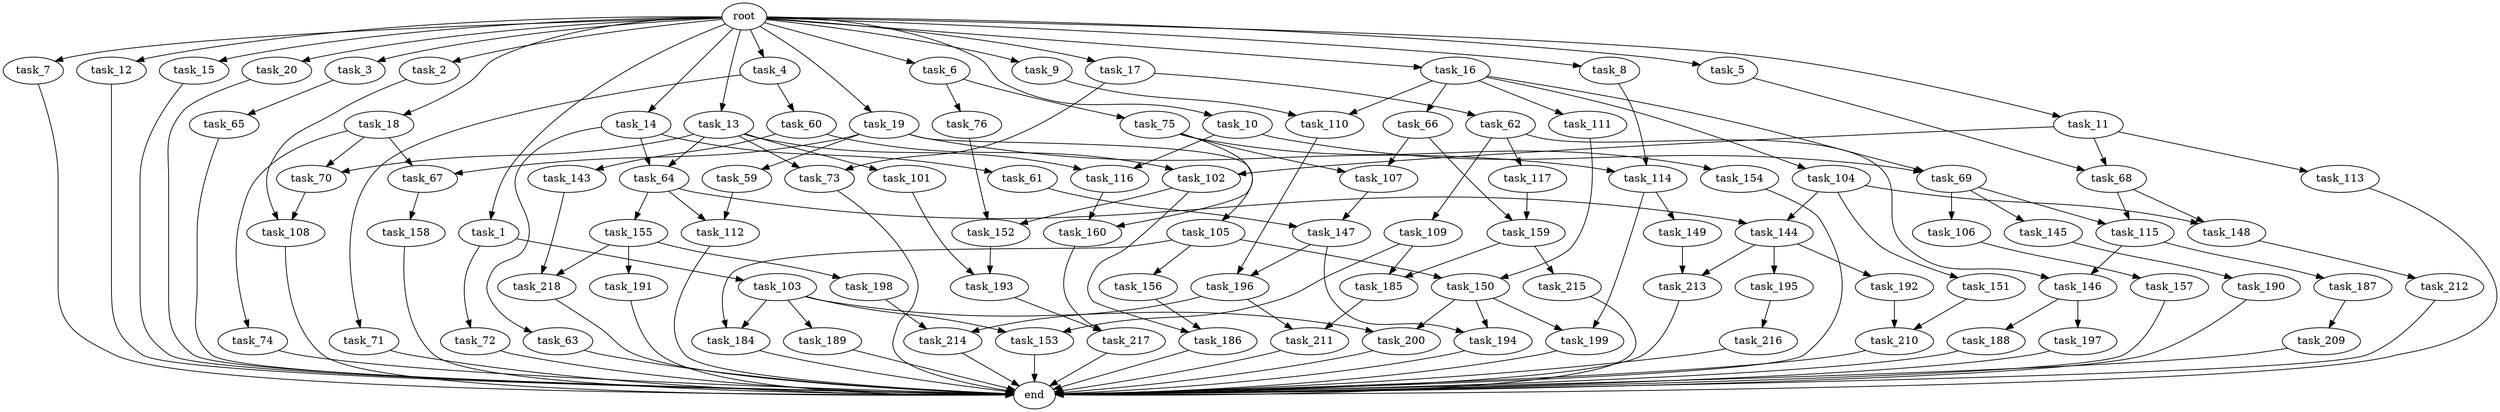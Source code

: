 digraph G {
  root [size="0.000000"];
  task_1 [size="1.024000"];
  task_2 [size="1.024000"];
  task_3 [size="1.024000"];
  task_4 [size="1.024000"];
  task_5 [size="1.024000"];
  task_6 [size="1.024000"];
  task_7 [size="1.024000"];
  task_8 [size="1.024000"];
  task_9 [size="1.024000"];
  task_10 [size="1.024000"];
  task_11 [size="1.024000"];
  task_12 [size="1.024000"];
  task_13 [size="1.024000"];
  task_14 [size="1.024000"];
  task_15 [size="1.024000"];
  task_16 [size="1.024000"];
  task_17 [size="1.024000"];
  task_18 [size="1.024000"];
  task_19 [size="1.024000"];
  task_20 [size="1.024000"];
  task_59 [size="420906795.008000"];
  task_60 [size="77309411.328000"];
  task_61 [size="34359738.368000"];
  task_62 [size="34359738.368000"];
  task_63 [size="34359738.368000"];
  task_64 [size="68719476.736000"];
  task_65 [size="214748364.800000"];
  task_66 [size="214748364.800000"];
  task_67 [size="635655159.808000"];
  task_68 [size="249108103.168000"];
  task_69 [size="1073741824.000000"];
  task_70 [size="249108103.168000"];
  task_71 [size="77309411.328000"];
  task_72 [size="695784701.952000"];
  task_73 [size="68719476.736000"];
  task_74 [size="214748364.800000"];
  task_75 [size="77309411.328000"];
  task_76 [size="77309411.328000"];
  task_101 [size="34359738.368000"];
  task_102 [size="111669149.696000"];
  task_103 [size="695784701.952000"];
  task_104 [size="214748364.800000"];
  task_105 [size="420906795.008000"];
  task_106 [size="137438953.472000"];
  task_107 [size="1116691496.960000"];
  task_108 [size="386547056.640000"];
  task_109 [size="214748364.800000"];
  task_110 [size="764504178.688000"];
  task_111 [size="214748364.800000"];
  task_112 [size="1279900254.208000"];
  task_113 [size="34359738.368000"];
  task_114 [size="498216206.336000"];
  task_115 [size="274877906.944000"];
  task_116 [size="893353197.568000"];
  task_117 [size="214748364.800000"];
  task_143 [size="77309411.328000"];
  task_144 [size="996432412.672000"];
  task_145 [size="137438953.472000"];
  task_146 [size="764504178.688000"];
  task_147 [size="618475290.624000"];
  task_148 [size="274877906.944000"];
  task_149 [size="549755813.888000"];
  task_150 [size="498216206.336000"];
  task_151 [size="137438953.472000"];
  task_152 [size="858993459.200000"];
  task_153 [size="635655159.808000"];
  task_154 [size="695784701.952000"];
  task_155 [size="858993459.200000"];
  task_156 [size="77309411.328000"];
  task_157 [size="695784701.952000"];
  task_158 [size="214748364.800000"];
  task_159 [size="498216206.336000"];
  task_160 [size="1554778161.152000"];
  task_184 [size="292057776.128000"];
  task_185 [size="1116691496.960000"];
  task_186 [size="970662608.896000"];
  task_187 [size="549755813.888000"];
  task_188 [size="695784701.952000"];
  task_189 [size="214748364.800000"];
  task_190 [size="420906795.008000"];
  task_191 [size="77309411.328000"];
  task_192 [size="214748364.800000"];
  task_193 [size="446676598.784000"];
  task_194 [size="1279900254.208000"];
  task_195 [size="214748364.800000"];
  task_196 [size="1116691496.960000"];
  task_197 [size="695784701.952000"];
  task_198 [size="77309411.328000"];
  task_199 [size="1408749273.088000"];
  task_200 [size="1073741824.000000"];
  task_209 [size="34359738.368000"];
  task_210 [size="996432412.672000"];
  task_211 [size="1391569403.904000"];
  task_212 [size="77309411.328000"];
  task_213 [size="352187318.272000"];
  task_214 [size="910533066.752000"];
  task_215 [size="695784701.952000"];
  task_216 [size="309237645.312000"];
  task_217 [size="1245540515.840000"];
  task_218 [size="936302870.528000"];
  end [size="0.000000"];

  root -> task_1 [size="1.000000"];
  root -> task_2 [size="1.000000"];
  root -> task_3 [size="1.000000"];
  root -> task_4 [size="1.000000"];
  root -> task_5 [size="1.000000"];
  root -> task_6 [size="1.000000"];
  root -> task_7 [size="1.000000"];
  root -> task_8 [size="1.000000"];
  root -> task_9 [size="1.000000"];
  root -> task_10 [size="1.000000"];
  root -> task_11 [size="1.000000"];
  root -> task_12 [size="1.000000"];
  root -> task_13 [size="1.000000"];
  root -> task_14 [size="1.000000"];
  root -> task_15 [size="1.000000"];
  root -> task_16 [size="1.000000"];
  root -> task_17 [size="1.000000"];
  root -> task_18 [size="1.000000"];
  root -> task_19 [size="1.000000"];
  root -> task_20 [size="1.000000"];
  task_1 -> task_72 [size="679477248.000000"];
  task_1 -> task_103 [size="679477248.000000"];
  task_2 -> task_108 [size="75497472.000000"];
  task_3 -> task_65 [size="209715200.000000"];
  task_4 -> task_60 [size="75497472.000000"];
  task_4 -> task_71 [size="75497472.000000"];
  task_5 -> task_68 [size="209715200.000000"];
  task_6 -> task_75 [size="75497472.000000"];
  task_6 -> task_76 [size="75497472.000000"];
  task_7 -> end [size="1.000000"];
  task_8 -> task_114 [size="75497472.000000"];
  task_9 -> task_110 [size="536870912.000000"];
  task_10 -> task_69 [size="838860800.000000"];
  task_10 -> task_116 [size="838860800.000000"];
  task_11 -> task_68 [size="33554432.000000"];
  task_11 -> task_102 [size="33554432.000000"];
  task_11 -> task_113 [size="33554432.000000"];
  task_12 -> end [size="1.000000"];
  task_13 -> task_64 [size="33554432.000000"];
  task_13 -> task_70 [size="33554432.000000"];
  task_13 -> task_73 [size="33554432.000000"];
  task_13 -> task_101 [size="33554432.000000"];
  task_13 -> task_116 [size="33554432.000000"];
  task_14 -> task_61 [size="33554432.000000"];
  task_14 -> task_63 [size="33554432.000000"];
  task_14 -> task_64 [size="33554432.000000"];
  task_15 -> end [size="1.000000"];
  task_16 -> task_66 [size="209715200.000000"];
  task_16 -> task_69 [size="209715200.000000"];
  task_16 -> task_104 [size="209715200.000000"];
  task_16 -> task_110 [size="209715200.000000"];
  task_16 -> task_111 [size="209715200.000000"];
  task_17 -> task_62 [size="33554432.000000"];
  task_17 -> task_73 [size="33554432.000000"];
  task_18 -> task_67 [size="209715200.000000"];
  task_18 -> task_70 [size="209715200.000000"];
  task_18 -> task_74 [size="209715200.000000"];
  task_19 -> task_59 [size="411041792.000000"];
  task_19 -> task_67 [size="411041792.000000"];
  task_19 -> task_105 [size="411041792.000000"];
  task_19 -> task_114 [size="411041792.000000"];
  task_20 -> end [size="1.000000"];
  task_59 -> task_112 [size="411041792.000000"];
  task_60 -> task_102 [size="75497472.000000"];
  task_60 -> task_143 [size="75497472.000000"];
  task_61 -> task_147 [size="301989888.000000"];
  task_62 -> task_109 [size="209715200.000000"];
  task_62 -> task_117 [size="209715200.000000"];
  task_62 -> task_146 [size="209715200.000000"];
  task_63 -> end [size="1.000000"];
  task_64 -> task_112 [size="838860800.000000"];
  task_64 -> task_144 [size="838860800.000000"];
  task_64 -> task_155 [size="838860800.000000"];
  task_65 -> end [size="1.000000"];
  task_66 -> task_107 [size="411041792.000000"];
  task_66 -> task_159 [size="411041792.000000"];
  task_67 -> task_158 [size="209715200.000000"];
  task_68 -> task_115 [size="134217728.000000"];
  task_68 -> task_148 [size="134217728.000000"];
  task_69 -> task_106 [size="134217728.000000"];
  task_69 -> task_115 [size="134217728.000000"];
  task_69 -> task_145 [size="134217728.000000"];
  task_70 -> task_108 [size="301989888.000000"];
  task_71 -> end [size="1.000000"];
  task_72 -> end [size="1.000000"];
  task_73 -> end [size="1.000000"];
  task_74 -> end [size="1.000000"];
  task_75 -> task_107 [size="679477248.000000"];
  task_75 -> task_154 [size="679477248.000000"];
  task_75 -> task_160 [size="679477248.000000"];
  task_76 -> task_152 [size="301989888.000000"];
  task_101 -> task_193 [size="301989888.000000"];
  task_102 -> task_152 [size="536870912.000000"];
  task_102 -> task_186 [size="536870912.000000"];
  task_103 -> task_153 [size="209715200.000000"];
  task_103 -> task_184 [size="209715200.000000"];
  task_103 -> task_189 [size="209715200.000000"];
  task_103 -> task_200 [size="209715200.000000"];
  task_104 -> task_144 [size="134217728.000000"];
  task_104 -> task_148 [size="134217728.000000"];
  task_104 -> task_151 [size="134217728.000000"];
  task_105 -> task_150 [size="75497472.000000"];
  task_105 -> task_156 [size="75497472.000000"];
  task_105 -> task_184 [size="75497472.000000"];
  task_106 -> task_157 [size="679477248.000000"];
  task_107 -> task_147 [size="301989888.000000"];
  task_108 -> end [size="1.000000"];
  task_109 -> task_153 [size="411041792.000000"];
  task_109 -> task_185 [size="411041792.000000"];
  task_110 -> task_196 [size="679477248.000000"];
  task_111 -> task_150 [size="411041792.000000"];
  task_112 -> end [size="1.000000"];
  task_113 -> end [size="1.000000"];
  task_114 -> task_149 [size="536870912.000000"];
  task_114 -> task_199 [size="536870912.000000"];
  task_115 -> task_146 [size="536870912.000000"];
  task_115 -> task_187 [size="536870912.000000"];
  task_116 -> task_160 [size="838860800.000000"];
  task_117 -> task_159 [size="75497472.000000"];
  task_143 -> task_218 [size="838860800.000000"];
  task_144 -> task_192 [size="209715200.000000"];
  task_144 -> task_195 [size="209715200.000000"];
  task_144 -> task_213 [size="209715200.000000"];
  task_145 -> task_190 [size="411041792.000000"];
  task_146 -> task_188 [size="679477248.000000"];
  task_146 -> task_197 [size="679477248.000000"];
  task_147 -> task_194 [size="411041792.000000"];
  task_147 -> task_196 [size="411041792.000000"];
  task_148 -> task_212 [size="75497472.000000"];
  task_149 -> task_213 [size="134217728.000000"];
  task_150 -> task_194 [size="838860800.000000"];
  task_150 -> task_199 [size="838860800.000000"];
  task_150 -> task_200 [size="838860800.000000"];
  task_151 -> task_210 [size="838860800.000000"];
  task_152 -> task_193 [size="134217728.000000"];
  task_153 -> end [size="1.000000"];
  task_154 -> end [size="1.000000"];
  task_155 -> task_191 [size="75497472.000000"];
  task_155 -> task_198 [size="75497472.000000"];
  task_155 -> task_218 [size="75497472.000000"];
  task_156 -> task_186 [size="411041792.000000"];
  task_157 -> end [size="1.000000"];
  task_158 -> end [size="1.000000"];
  task_159 -> task_185 [size="679477248.000000"];
  task_159 -> task_215 [size="679477248.000000"];
  task_160 -> task_217 [size="679477248.000000"];
  task_184 -> end [size="1.000000"];
  task_185 -> task_211 [size="679477248.000000"];
  task_186 -> end [size="1.000000"];
  task_187 -> task_209 [size="33554432.000000"];
  task_188 -> end [size="1.000000"];
  task_189 -> end [size="1.000000"];
  task_190 -> end [size="1.000000"];
  task_191 -> end [size="1.000000"];
  task_192 -> task_210 [size="134217728.000000"];
  task_193 -> task_217 [size="536870912.000000"];
  task_194 -> end [size="1.000000"];
  task_195 -> task_216 [size="301989888.000000"];
  task_196 -> task_211 [size="679477248.000000"];
  task_196 -> task_214 [size="679477248.000000"];
  task_197 -> end [size="1.000000"];
  task_198 -> task_214 [size="209715200.000000"];
  task_199 -> end [size="1.000000"];
  task_200 -> end [size="1.000000"];
  task_209 -> end [size="1.000000"];
  task_210 -> end [size="1.000000"];
  task_211 -> end [size="1.000000"];
  task_212 -> end [size="1.000000"];
  task_213 -> end [size="1.000000"];
  task_214 -> end [size="1.000000"];
  task_215 -> end [size="1.000000"];
  task_216 -> end [size="1.000000"];
  task_217 -> end [size="1.000000"];
  task_218 -> end [size="1.000000"];
}
